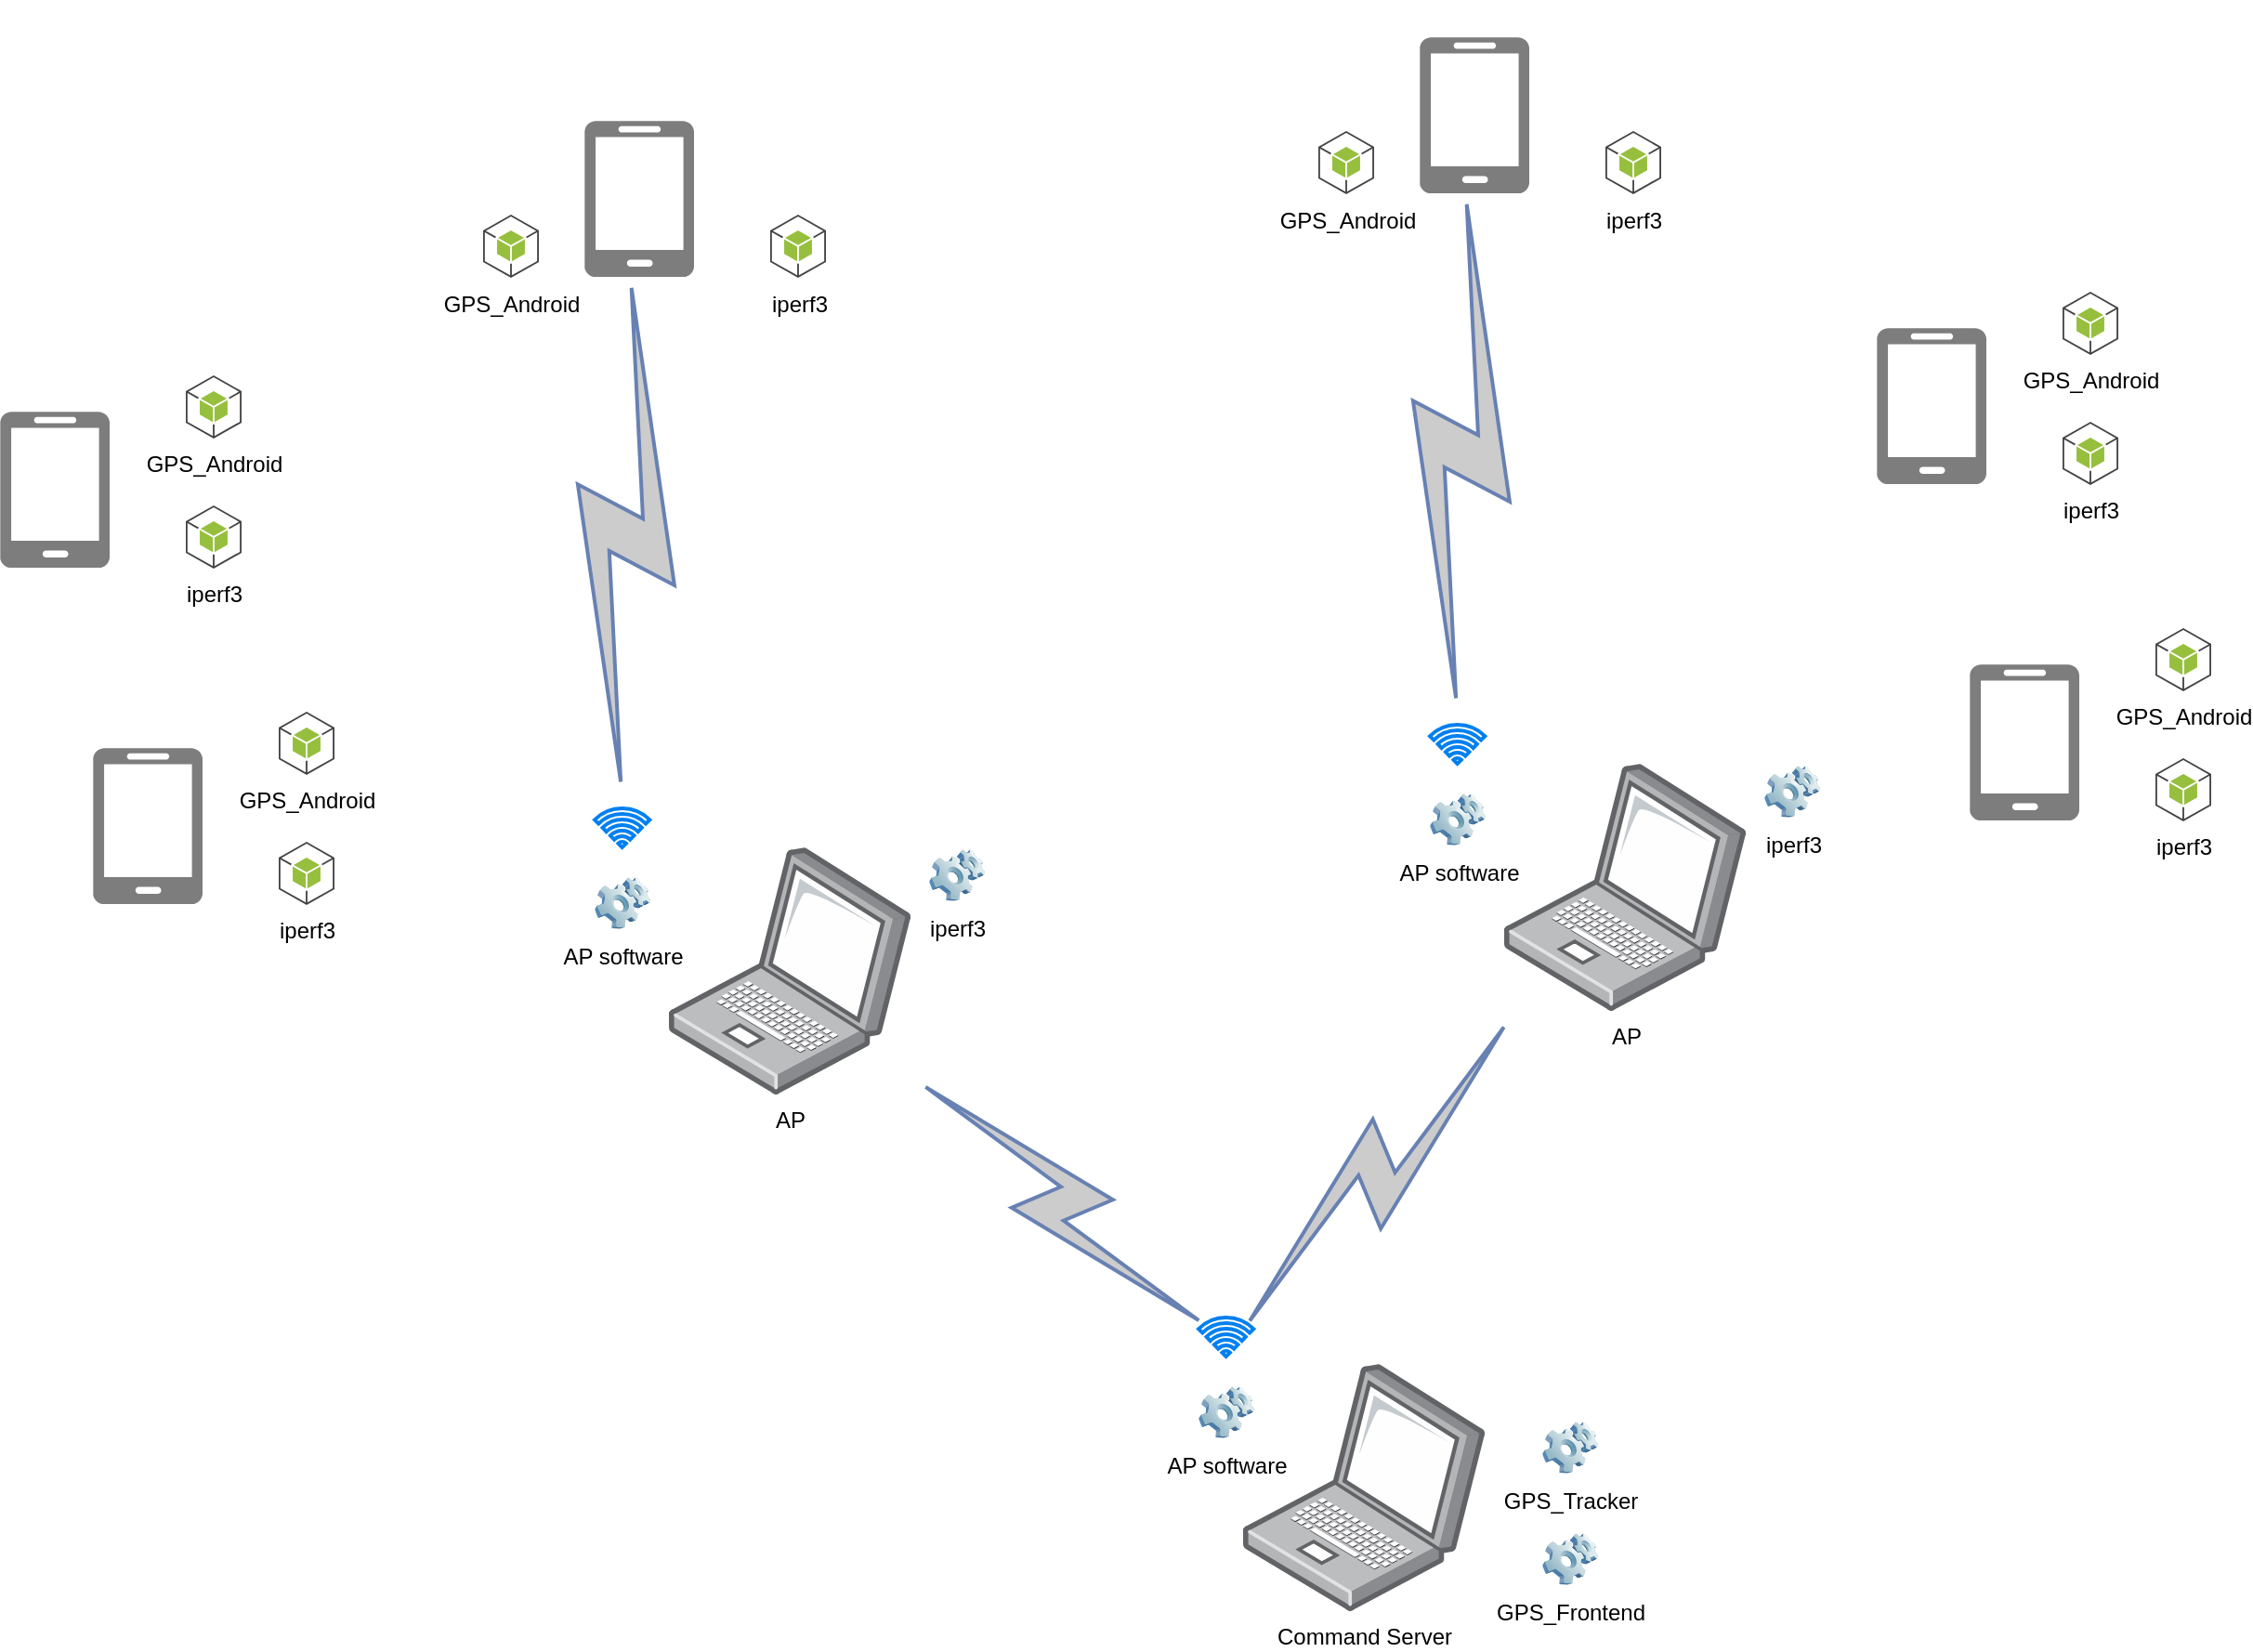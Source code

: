 <mxfile version="10.8.0" type="device"><diagram id="Wl8nFoThJdMbwfxhbQqo" name="Free-structure_scheme"><mxGraphModel dx="1924" dy="1900" grid="1" gridSize="10" guides="1" tooltips="1" connect="1" arrows="1" fold="1" page="1" pageScale="1" pageWidth="850" pageHeight="1100" math="0" shadow="0"><root><mxCell id="vCgY-nmD21zOp3p0I_to-0"/><mxCell id="vCgY-nmD21zOp3p0I_to-1" parent="vCgY-nmD21zOp3p0I_to-0"/><mxCell id="vCgY-nmD21zOp3p0I_to-6" value="Command Server" style="points=[];aspect=fixed;html=1;align=center;shadow=0;dashed=0;image;image=img/lib/allied_telesis/computer_and_terminals/Laptop.svg;" parent="vCgY-nmD21zOp3p0I_to-1" vertex="1"><mxGeometry x="424" y="570" width="130" height="133" as="geometry"/></mxCell><mxCell id="vCgY-nmD21zOp3p0I_to-10" value="GPS_Tracker" style="image;html=1;labelBackgroundColor=#ffffff;image=img/lib/clip_art/computers/Software_128x128.png" parent="vCgY-nmD21zOp3p0I_to-1" vertex="1"><mxGeometry x="585" y="600" width="30" height="30" as="geometry"/></mxCell><mxCell id="vCgY-nmD21zOp3p0I_to-11" value="GPS_Frontend" style="image;html=1;labelBackgroundColor=#ffffff;image=img/lib/clip_art/computers/Software_128x128.png" parent="vCgY-nmD21zOp3p0I_to-1" vertex="1"><mxGeometry x="585" y="660" width="30" height="30" as="geometry"/></mxCell><mxCell id="vCgY-nmD21zOp3p0I_to-16" value="" style="html=1;outlineConnect=0;fillColor=#CCCCCC;strokeColor=#6881B3;gradientColor=none;gradientDirection=north;strokeWidth=2;shape=mxgraph.networks.comm_link_edge;html=1;entryX=0.435;entryY=0.895;entryDx=0;entryDy=0;entryPerimeter=0;exitX=0.463;exitY=0.023;exitDx=0;exitDy=0;exitPerimeter=0;" parent="vCgY-nmD21zOp3p0I_to-1" source="vCgY-nmD21zOp3p0I_to-3" target="vCgY-nmD21zOp3p0I_to-13" edge="1"><mxGeometry width="100" height="100" relative="1" as="geometry"><mxPoint x="75" y="252" as="sourcePoint"/><mxPoint x="175" y="152" as="targetPoint"/><Array as="points"><mxPoint x="35" y="152"/><mxPoint x="75" y="122"/></Array></mxGeometry></mxCell><mxCell id="vCgY-nmD21zOp3p0I_to-17" value="" style="group" parent="vCgY-nmD21zOp3p0I_to-1" vertex="1" connectable="0"><mxGeometry x="69.5" y="-118.5" width="130" height="104" as="geometry"/></mxCell><mxCell id="vCgY-nmD21zOp3p0I_to-15" value="" style="group" parent="vCgY-nmD21zOp3p0I_to-17" vertex="1" connectable="0"><mxGeometry width="130" height="104" as="geometry"/></mxCell><mxCell id="vCgY-nmD21zOp3p0I_to-13" value="" style="pointerEvents=1;shadow=0;dashed=0;html=1;strokeColor=none;labelPosition=center;verticalLabelPosition=bottom;verticalAlign=top;align=center;shape=mxgraph.azure.mobile;fillColor=#7D7D7D;" parent="vCgY-nmD21zOp3p0I_to-15" vertex="1"><mxGeometry y="19.5" width="59" height="84" as="geometry"/></mxCell><mxCell id="vCgY-nmD21zOp3p0I_to-14" value="iperf3" style="outlineConnect=0;dashed=0;verticalLabelPosition=bottom;verticalAlign=top;align=center;html=1;shape=mxgraph.aws3.android;fillColor=#96BF3D;gradientColor=none;" parent="vCgY-nmD21zOp3p0I_to-15" vertex="1"><mxGeometry x="100" y="70" width="30" height="34" as="geometry"/></mxCell><mxCell id="vCgY-nmD21zOp3p0I_to-18" value="" style="group" parent="vCgY-nmD21zOp3p0I_to-1" vertex="1" connectable="0"><mxGeometry x="-245" y="38" width="130" height="104" as="geometry"/></mxCell><mxCell id="vCgY-nmD21zOp3p0I_to-19" value="" style="group" parent="vCgY-nmD21zOp3p0I_to-18" vertex="1" connectable="0"><mxGeometry width="130" height="104" as="geometry"/></mxCell><mxCell id="vCgY-nmD21zOp3p0I_to-20" value="GPS_Android" style="outlineConnect=0;dashed=0;verticalLabelPosition=bottom;verticalAlign=top;align=center;html=1;shape=mxgraph.aws3.android;fillColor=#96BF3D;gradientColor=none;" parent="vCgY-nmD21zOp3p0I_to-19" vertex="1"><mxGeometry x="100" width="30" height="34" as="geometry"/></mxCell><mxCell id="vCgY-nmD21zOp3p0I_to-21" value="" style="pointerEvents=1;shadow=0;dashed=0;html=1;strokeColor=none;labelPosition=center;verticalLabelPosition=bottom;verticalAlign=top;align=center;shape=mxgraph.azure.mobile;fillColor=#7D7D7D;" parent="vCgY-nmD21zOp3p0I_to-19" vertex="1"><mxGeometry y="19.5" width="59" height="84" as="geometry"/></mxCell><mxCell id="vCgY-nmD21zOp3p0I_to-22" value="iperf3" style="outlineConnect=0;dashed=0;verticalLabelPosition=bottom;verticalAlign=top;align=center;html=1;shape=mxgraph.aws3.android;fillColor=#96BF3D;gradientColor=none;" parent="vCgY-nmD21zOp3p0I_to-19" vertex="1"><mxGeometry x="100" y="70" width="30" height="34" as="geometry"/></mxCell><mxCell id="vCgY-nmD21zOp3p0I_to-23" value="" style="group" parent="vCgY-nmD21zOp3p0I_to-1" vertex="1" connectable="0"><mxGeometry x="-195" y="219" width="130" height="104" as="geometry"/></mxCell><mxCell id="vCgY-nmD21zOp3p0I_to-24" value="" style="group" parent="vCgY-nmD21zOp3p0I_to-23" vertex="1" connectable="0"><mxGeometry width="130" height="104" as="geometry"/></mxCell><mxCell id="vCgY-nmD21zOp3p0I_to-25" value="GPS_Android" style="outlineConnect=0;dashed=0;verticalLabelPosition=bottom;verticalAlign=top;align=center;html=1;shape=mxgraph.aws3.android;fillColor=#96BF3D;gradientColor=none;" parent="vCgY-nmD21zOp3p0I_to-24" vertex="1"><mxGeometry x="100" width="30" height="34" as="geometry"/></mxCell><mxCell id="vCgY-nmD21zOp3p0I_to-26" value="" style="pointerEvents=1;shadow=0;dashed=0;html=1;strokeColor=none;labelPosition=center;verticalLabelPosition=bottom;verticalAlign=top;align=center;shape=mxgraph.azure.mobile;fillColor=#7D7D7D;" parent="vCgY-nmD21zOp3p0I_to-24" vertex="1"><mxGeometry y="19.5" width="59" height="84" as="geometry"/></mxCell><mxCell id="vCgY-nmD21zOp3p0I_to-27" value="iperf3" style="outlineConnect=0;dashed=0;verticalLabelPosition=bottom;verticalAlign=top;align=center;html=1;shape=mxgraph.aws3.android;fillColor=#96BF3D;gradientColor=none;" parent="vCgY-nmD21zOp3p0I_to-24" vertex="1"><mxGeometry x="100" y="70" width="30" height="34" as="geometry"/></mxCell><mxCell id="vCgY-nmD21zOp3p0I_to-28" value="" style="group" parent="vCgY-nmD21zOp3p0I_to-1" vertex="1" connectable="0"><mxGeometry x="75" y="271" width="210" height="154" as="geometry"/></mxCell><mxCell id="vCgY-nmD21zOp3p0I_to-3" value="" style="html=1;verticalLabelPosition=bottom;align=center;labelBackgroundColor=#ffffff;verticalAlign=top;strokeWidth=2;strokeColor=#0080F0;fillColor=#ffffff;shadow=0;dashed=0;shape=mxgraph.ios7.icons.wifi;pointerEvents=1" parent="vCgY-nmD21zOp3p0I_to-28" vertex="1"><mxGeometry width="29.7" height="21" as="geometry"/></mxCell><mxCell id="vCgY-nmD21zOp3p0I_to-4" value="AP" style="points=[];aspect=fixed;html=1;align=center;shadow=0;dashed=0;image;image=img/lib/allied_telesis/computer_and_terminals/Laptop.svg;" parent="vCgY-nmD21zOp3p0I_to-28" vertex="1"><mxGeometry x="40" y="21" width="130" height="133" as="geometry"/></mxCell><mxCell id="vCgY-nmD21zOp3p0I_to-8" value="iperf3" style="image;html=1;labelBackgroundColor=#ffffff;image=img/lib/clip_art/computers/Software_128x128.png" parent="vCgY-nmD21zOp3p0I_to-28" vertex="1"><mxGeometry x="180" y="21" width="30" height="30" as="geometry"/></mxCell><mxCell id="vCgY-nmD21zOp3p0I_to-9" value="AP software" style="image;html=1;labelBackgroundColor=#ffffff;image=img/lib/clip_art/computers/Software_128x128.png" parent="vCgY-nmD21zOp3p0I_to-28" vertex="1"><mxGeometry y="36" width="30" height="30" as="geometry"/></mxCell><mxCell id="vCgY-nmD21zOp3p0I_to-29" value="" style="html=1;outlineConnect=0;fillColor=#CCCCCC;strokeColor=#6881B3;gradientColor=none;gradientDirection=north;strokeWidth=2;shape=mxgraph.networks.comm_link_edge;html=1;exitX=0.28;exitY=0.406;exitDx=0;exitDy=0;exitPerimeter=0;" parent="vCgY-nmD21zOp3p0I_to-1" source="vCgY-nmD21zOp3p0I_to-30" target="vCgY-nmD21zOp3p0I_to-4" edge="1"><mxGeometry width="100" height="100" relative="1" as="geometry"><mxPoint x="560" y="470" as="sourcePoint"/><mxPoint x="660" y="370" as="targetPoint"/></mxGeometry></mxCell><mxCell id="vCgY-nmD21zOp3p0I_to-30" value="" style="html=1;verticalLabelPosition=bottom;align=center;labelBackgroundColor=#ffffff;verticalAlign=top;strokeWidth=2;strokeColor=#0080F0;fillColor=#ffffff;shadow=0;dashed=0;shape=mxgraph.ios7.icons.wifi;pointerEvents=1" parent="vCgY-nmD21zOp3p0I_to-1" vertex="1"><mxGeometry x="400" y="545" width="29.7" height="21" as="geometry"/></mxCell><mxCell id="vCgY-nmD21zOp3p0I_to-31" value="AP software" style="image;html=1;labelBackgroundColor=#ffffff;image=img/lib/clip_art/computers/Software_128x128.png" parent="vCgY-nmD21zOp3p0I_to-1" vertex="1"><mxGeometry x="400" y="581" width="30" height="30" as="geometry"/></mxCell><mxCell id="vCgY-nmD21zOp3p0I_to-12" value="GPS_Android" style="outlineConnect=0;dashed=0;verticalLabelPosition=bottom;verticalAlign=top;align=center;html=1;shape=mxgraph.aws3.android;fillColor=#96BF3D;gradientColor=none;" parent="vCgY-nmD21zOp3p0I_to-1" vertex="1"><mxGeometry x="15" y="-48.5" width="30" height="34" as="geometry"/></mxCell><mxCell id="vCgY-nmD21zOp3p0I_to-36" value="" style="html=1;outlineConnect=0;fillColor=#CCCCCC;strokeColor=#6881B3;gradientColor=none;gradientDirection=north;strokeWidth=2;shape=mxgraph.networks.comm_link_edge;html=1;entryX=0.435;entryY=0.895;entryDx=0;entryDy=0;entryPerimeter=0;exitX=0.463;exitY=0.023;exitDx=0;exitDy=0;exitPerimeter=0;" parent="vCgY-nmD21zOp3p0I_to-1" source="vCgY-nmD21zOp3p0I_to-52" target="vCgY-nmD21zOp3p0I_to-39" edge="1"><mxGeometry width="100" height="100" relative="1" as="geometry"><mxPoint x="524.5" y="207" as="sourcePoint"/><mxPoint x="624.5" y="107" as="targetPoint"/><Array as="points"><mxPoint x="484.5" y="107"/><mxPoint x="524.5" y="77"/></Array></mxGeometry></mxCell><mxCell id="vCgY-nmD21zOp3p0I_to-37" value="" style="group" parent="vCgY-nmD21zOp3p0I_to-1" vertex="1" connectable="0"><mxGeometry x="519" y="-163.5" width="130" height="104" as="geometry"/></mxCell><mxCell id="vCgY-nmD21zOp3p0I_to-38" value="" style="group" parent="vCgY-nmD21zOp3p0I_to-37" vertex="1" connectable="0"><mxGeometry width="130" height="104" as="geometry"/></mxCell><mxCell id="vCgY-nmD21zOp3p0I_to-39" value="" style="pointerEvents=1;shadow=0;dashed=0;html=1;strokeColor=none;labelPosition=center;verticalLabelPosition=bottom;verticalAlign=top;align=center;shape=mxgraph.azure.mobile;fillColor=#7D7D7D;" parent="vCgY-nmD21zOp3p0I_to-38" vertex="1"><mxGeometry y="19.5" width="59" height="84" as="geometry"/></mxCell><mxCell id="vCgY-nmD21zOp3p0I_to-40" value="iperf3" style="outlineConnect=0;dashed=0;verticalLabelPosition=bottom;verticalAlign=top;align=center;html=1;shape=mxgraph.aws3.android;fillColor=#96BF3D;gradientColor=none;" parent="vCgY-nmD21zOp3p0I_to-38" vertex="1"><mxGeometry x="100" y="70" width="30" height="34" as="geometry"/></mxCell><mxCell id="vCgY-nmD21zOp3p0I_to-41" value="" style="group" parent="vCgY-nmD21zOp3p0I_to-1" vertex="1" connectable="0"><mxGeometry x="765" y="-7" width="130" height="104" as="geometry"/></mxCell><mxCell id="vCgY-nmD21zOp3p0I_to-42" value="" style="group" parent="vCgY-nmD21zOp3p0I_to-41" vertex="1" connectable="0"><mxGeometry width="130" height="104" as="geometry"/></mxCell><mxCell id="vCgY-nmD21zOp3p0I_to-43" value="GPS_Android" style="outlineConnect=0;dashed=0;verticalLabelPosition=bottom;verticalAlign=top;align=center;html=1;shape=mxgraph.aws3.android;fillColor=#96BF3D;gradientColor=none;" parent="vCgY-nmD21zOp3p0I_to-42" vertex="1"><mxGeometry x="100" width="30" height="34" as="geometry"/></mxCell><mxCell id="vCgY-nmD21zOp3p0I_to-44" value="" style="pointerEvents=1;shadow=0;dashed=0;html=1;strokeColor=none;labelPosition=center;verticalLabelPosition=bottom;verticalAlign=top;align=center;shape=mxgraph.azure.mobile;fillColor=#7D7D7D;" parent="vCgY-nmD21zOp3p0I_to-42" vertex="1"><mxGeometry y="19.5" width="59" height="84" as="geometry"/></mxCell><mxCell id="vCgY-nmD21zOp3p0I_to-45" value="iperf3" style="outlineConnect=0;dashed=0;verticalLabelPosition=bottom;verticalAlign=top;align=center;html=1;shape=mxgraph.aws3.android;fillColor=#96BF3D;gradientColor=none;" parent="vCgY-nmD21zOp3p0I_to-42" vertex="1"><mxGeometry x="100" y="70" width="30" height="34" as="geometry"/></mxCell><mxCell id="vCgY-nmD21zOp3p0I_to-46" value="" style="group" parent="vCgY-nmD21zOp3p0I_to-1" vertex="1" connectable="0"><mxGeometry x="815" y="174" width="130" height="104" as="geometry"/></mxCell><mxCell id="vCgY-nmD21zOp3p0I_to-47" value="" style="group" parent="vCgY-nmD21zOp3p0I_to-46" vertex="1" connectable="0"><mxGeometry width="130" height="104" as="geometry"/></mxCell><mxCell id="vCgY-nmD21zOp3p0I_to-48" value="GPS_Android" style="outlineConnect=0;dashed=0;verticalLabelPosition=bottom;verticalAlign=top;align=center;html=1;shape=mxgraph.aws3.android;fillColor=#96BF3D;gradientColor=none;" parent="vCgY-nmD21zOp3p0I_to-47" vertex="1"><mxGeometry x="100" width="30" height="34" as="geometry"/></mxCell><mxCell id="vCgY-nmD21zOp3p0I_to-49" value="" style="pointerEvents=1;shadow=0;dashed=0;html=1;strokeColor=none;labelPosition=center;verticalLabelPosition=bottom;verticalAlign=top;align=center;shape=mxgraph.azure.mobile;fillColor=#7D7D7D;" parent="vCgY-nmD21zOp3p0I_to-47" vertex="1"><mxGeometry y="19.5" width="59" height="84" as="geometry"/></mxCell><mxCell id="vCgY-nmD21zOp3p0I_to-50" value="iperf3" style="outlineConnect=0;dashed=0;verticalLabelPosition=bottom;verticalAlign=top;align=center;html=1;shape=mxgraph.aws3.android;fillColor=#96BF3D;gradientColor=none;" parent="vCgY-nmD21zOp3p0I_to-47" vertex="1"><mxGeometry x="100" y="70" width="30" height="34" as="geometry"/></mxCell><mxCell id="vCgY-nmD21zOp3p0I_to-51" value="" style="group" parent="vCgY-nmD21zOp3p0I_to-1" vertex="1" connectable="0"><mxGeometry x="524.5" y="226" width="210" height="154" as="geometry"/></mxCell><mxCell id="vCgY-nmD21zOp3p0I_to-52" value="" style="html=1;verticalLabelPosition=bottom;align=center;labelBackgroundColor=#ffffff;verticalAlign=top;strokeWidth=2;strokeColor=#0080F0;fillColor=#ffffff;shadow=0;dashed=0;shape=mxgraph.ios7.icons.wifi;pointerEvents=1" parent="vCgY-nmD21zOp3p0I_to-51" vertex="1"><mxGeometry width="29.7" height="21" as="geometry"/></mxCell><mxCell id="vCgY-nmD21zOp3p0I_to-53" value="AP" style="points=[];aspect=fixed;html=1;align=center;shadow=0;dashed=0;image;image=img/lib/allied_telesis/computer_and_terminals/Laptop.svg;" parent="vCgY-nmD21zOp3p0I_to-51" vertex="1"><mxGeometry x="40" y="21" width="130" height="133" as="geometry"/></mxCell><mxCell id="vCgY-nmD21zOp3p0I_to-54" value="iperf3" style="image;html=1;labelBackgroundColor=#ffffff;image=img/lib/clip_art/computers/Software_128x128.png" parent="vCgY-nmD21zOp3p0I_to-51" vertex="1"><mxGeometry x="180" y="21" width="30" height="30" as="geometry"/></mxCell><mxCell id="vCgY-nmD21zOp3p0I_to-55" value="AP software" style="image;html=1;labelBackgroundColor=#ffffff;image=img/lib/clip_art/computers/Software_128x128.png" parent="vCgY-nmD21zOp3p0I_to-51" vertex="1"><mxGeometry y="36" width="30" height="30" as="geometry"/></mxCell><mxCell id="vCgY-nmD21zOp3p0I_to-56" value="GPS_Android" style="outlineConnect=0;dashed=0;verticalLabelPosition=bottom;verticalAlign=top;align=center;html=1;shape=mxgraph.aws3.android;fillColor=#96BF3D;gradientColor=none;" parent="vCgY-nmD21zOp3p0I_to-1" vertex="1"><mxGeometry x="464.5" y="-93.5" width="30" height="34" as="geometry"/></mxCell><mxCell id="vCgY-nmD21zOp3p0I_to-58" value="" style="html=1;outlineConnect=0;fillColor=#CCCCCC;strokeColor=#6881B3;gradientColor=none;gradientDirection=north;strokeWidth=2;shape=mxgraph.networks.comm_link_edge;html=1;exitX=0.673;exitY=0.5;exitDx=0;exitDy=0;exitPerimeter=0;" parent="vCgY-nmD21zOp3p0I_to-1" source="vCgY-nmD21zOp3p0I_to-30" target="vCgY-nmD21zOp3p0I_to-53" edge="1"><mxGeometry width="100" height="100" relative="1" as="geometry"><mxPoint x="418.333" y="563.833" as="sourcePoint"/><mxPoint x="313.538" y="383" as="targetPoint"/></mxGeometry></mxCell></root></mxGraphModel></diagram><diagram name="Deployment_Diagram" id="55a83fd1-7818-8e21-69c5-c3457e3827bb"><mxGraphModel dx="2174" dy="1650" grid="1" gridSize="10" guides="1" tooltips="1" connect="1" arrows="1" fold="1" page="1" pageScale="1" pageWidth="1100" pageHeight="850" background="#ffffff" math="0" shadow="0"><root><mxCell id="0"/><mxCell id="1" parent="0"/><mxCell id="v4LGnZfHOjFgJ5Z0qC91-1" value="&amp;lt;&amp;lt;AP&amp;gt;&amp;gt;&lt;br&gt;WiFi AP Node&lt;br&gt;" style="verticalAlign=top;align=left;spacingTop=8;spacingLeft=2;spacingRight=12;shape=cube;size=10;direction=south;fontStyle=4;html=1;" parent="1" vertex="1"><mxGeometry x="40" y="260" width="570" height="380" as="geometry"/></mxCell><mxCell id="v4LGnZfHOjFgJ5Z0qC91-15" style="edgeStyle=orthogonalEdgeStyle;curved=1;rounded=0;orthogonalLoop=1;jettySize=auto;html=1;exitX=0;exitY=0;exitDx=40;exitDy=105;exitPerimeter=0;startArrow=none;startFill=0;endArrow=none;endFill=0;" parent="1" source="v4LGnZfHOjFgJ5Z0qC91-4" target="v4LGnZfHOjFgJ5Z0qC91-10" edge="1"><mxGeometry relative="1" as="geometry"/></mxCell><mxCell id="v4LGnZfHOjFgJ5Z0qC91-4" value="&amp;lt;&amp;lt;Wifi&amp;gt;&amp;gt;&lt;br&gt;WiFi Adapter&lt;br&gt;" style="verticalAlign=top;align=left;spacingTop=8;spacingLeft=2;spacingRight=12;shape=cube;size=10;direction=south;fontStyle=4;html=1;" parent="1" vertex="1"><mxGeometry x="70" y="360" width="105" height="70" as="geometry"/></mxCell><mxCell id="v4LGnZfHOjFgJ5Z0qC91-31" style="edgeStyle=orthogonalEdgeStyle;curved=1;rounded=0;orthogonalLoop=1;jettySize=auto;html=1;startArrow=none;startFill=0;endArrow=none;endFill=0;" parent="1" source="v4LGnZfHOjFgJ5Z0qC91-5" target="v4LGnZfHOjFgJ5Z0qC91-11" edge="1"><mxGeometry relative="1" as="geometry"/></mxCell><mxCell id="v4LGnZfHOjFgJ5Z0qC91-5" value="&amp;lt;&amp;lt;Wifi&amp;gt;&amp;gt;&lt;br&gt;WiFi Adapter&lt;br&gt;" style="verticalAlign=top;align=left;spacingTop=8;spacingLeft=2;spacingRight=12;shape=cube;size=10;direction=south;fontStyle=4;html=1;" parent="1" vertex="1"><mxGeometry x="70" y="480" width="105" height="70" as="geometry"/></mxCell><mxCell id="v4LGnZfHOjFgJ5Z0qC91-8" value="" style="group" parent="1" vertex="1" connectable="0"><mxGeometry x="250" y="350" width="320" height="200" as="geometry"/></mxCell><mxCell id="v4LGnZfHOjFgJ5Z0qC91-6" value="OS" style="verticalAlign=top;align=left;spacingTop=8;spacingLeft=2;spacingRight=12;shape=cube;size=10;direction=south;fontStyle=4;html=1;" parent="v4LGnZfHOjFgJ5Z0qC91-8" vertex="1"><mxGeometry width="320" height="200" as="geometry"/></mxCell><mxCell id="v4LGnZfHOjFgJ5Z0qC91-3" value="AP software" style="html=1;" parent="v4LGnZfHOjFgJ5Z0qC91-8" vertex="1"><mxGeometry x="20" y="45" width="110" height="50" as="geometry"/></mxCell><mxCell id="v4LGnZfHOjFgJ5Z0qC91-2" value="iperf3 server" style="html=1;" parent="v4LGnZfHOjFgJ5Z0qC91-8" vertex="1"><mxGeometry x="160" y="45" width="110" height="50" as="geometry"/></mxCell><mxCell id="v4LGnZfHOjFgJ5Z0qC91-13" style="edgeStyle=orthogonalEdgeStyle;curved=1;rounded=0;orthogonalLoop=1;jettySize=auto;html=1;entryX=1;entryY=0.5;entryDx=0;entryDy=0;entryPerimeter=0;startArrow=none;startFill=0;endArrow=none;endFill=0;" parent="1" source="v4LGnZfHOjFgJ5Z0qC91-10" target="v4LGnZfHOjFgJ5Z0qC91-12" edge="1"><mxGeometry relative="1" as="geometry"/></mxCell><mxCell id="v4LGnZfHOjFgJ5Z0qC91-10" value="" style="whiteSpace=wrap;html=1;aspect=fixed;" parent="1" vertex="1"><mxGeometry x="30" y="390" width="20" height="20" as="geometry"/></mxCell><mxCell id="v4LGnZfHOjFgJ5Z0qC91-52" value="WiFi Radio&amp;nbsp;" style="edgeStyle=orthogonalEdgeStyle;rounded=0;orthogonalLoop=1;jettySize=auto;html=1;entryX=0;entryY=0.5;entryDx=0;entryDy=0;entryPerimeter=0;startArrow=none;startFill=0;endArrow=open;endFill=0;dashed=1;" parent="1" source="v4LGnZfHOjFgJ5Z0qC91-11" target="v4LGnZfHOjFgJ5Z0qC91-24" edge="1"><mxGeometry relative="1" as="geometry"><Array as="points"><mxPoint x="-60" y="515"/><mxPoint x="-60" y="835"/></Array></mxGeometry></mxCell><mxCell id="v4LGnZfHOjFgJ5Z0qC91-11" value="" style="whiteSpace=wrap;html=1;aspect=fixed;" parent="1" vertex="1"><mxGeometry x="30" y="505" width="20" height="20" as="geometry"/></mxCell><mxCell id="v4LGnZfHOjFgJ5Z0qC91-12" value="WiFi HotSpot" style="shape=providedRequiredInterface;html=1;verticalLabelPosition=bottom;" parent="1" vertex="1"><mxGeometry x="-10" y="390" width="20" height="20" as="geometry"/></mxCell><mxCell id="v4LGnZfHOjFgJ5Z0qC91-14" style="edgeStyle=orthogonalEdgeStyle;curved=1;rounded=0;orthogonalLoop=1;jettySize=auto;html=1;startArrow=none;startFill=0;endArrow=none;endFill=0;" parent="1" source="v4LGnZfHOjFgJ5Z0qC91-3" target="v4LGnZfHOjFgJ5Z0qC91-4" edge="1"><mxGeometry relative="1" as="geometry"/></mxCell><mxCell id="v4LGnZfHOjFgJ5Z0qC91-30" value="" style="group" parent="1" vertex="1" connectable="0"><mxGeometry y="848.5" width="620" height="320" as="geometry"/></mxCell><mxCell id="v4LGnZfHOjFgJ5Z0qC91-16" value="" style="text;strokeColor=none;fillColor=none;align=left;verticalAlign=middle;spacingTop=-1;spacingLeft=4;spacingRight=4;rotatable=0;labelPosition=right;points=[];portConstraint=eastwest;" parent="v4LGnZfHOjFgJ5Z0qC91-30" vertex="1"><mxGeometry x="600" y="120" width="20" height="14" as="geometry"/></mxCell><mxCell id="v4LGnZfHOjFgJ5Z0qC91-17" value="&amp;lt;&amp;lt;CnC&amp;gt;&amp;gt;&lt;br&gt;Host Node&lt;br&gt;" style="verticalAlign=top;align=left;spacingTop=8;spacingLeft=2;spacingRight=12;shape=cube;size=10;direction=south;fontStyle=4;html=1;" parent="v4LGnZfHOjFgJ5Z0qC91-30" vertex="1"><mxGeometry x="70" y="-98.5" width="490" height="320" as="geometry"/></mxCell><mxCell id="v4LGnZfHOjFgJ5Z0qC91-18" value="&amp;lt;&amp;lt;Wifi&amp;gt;&amp;gt;&lt;br&gt;WiFi Adapter&lt;br&gt;" style="verticalAlign=top;align=left;spacingTop=8;spacingLeft=2;spacingRight=12;shape=cube;size=10;direction=south;fontStyle=4;html=1;" parent="v4LGnZfHOjFgJ5Z0qC91-30" vertex="1"><mxGeometry x="90" y="-48.5" width="105" height="70" as="geometry"/></mxCell><mxCell id="v4LGnZfHOjFgJ5Z0qC91-19" value="&amp;lt;&amp;lt;Debian 10&amp;gt;&amp;gt;&lt;br&gt;Virtual Box VM&lt;br&gt;" style="verticalAlign=top;align=left;spacingTop=8;spacingLeft=2;spacingRight=12;shape=cube;size=10;direction=south;fontStyle=4;html=1;" parent="v4LGnZfHOjFgJ5Z0qC91-30" vertex="1"><mxGeometry x="240" y="-48.5" width="300" height="230" as="geometry"/></mxCell><mxCell id="v4LGnZfHOjFgJ5Z0qC91-20" value="Docker" style="verticalAlign=top;align=left;spacingTop=8;spacingLeft=2;spacingRight=12;shape=cube;size=10;direction=south;fontStyle=4;html=1;" parent="v4LGnZfHOjFgJ5Z0qC91-30" vertex="1"><mxGeometry x="270" y="11.5" width="250" height="80" as="geometry"/></mxCell><mxCell id="v4LGnZfHOjFgJ5Z0qC91-21" value="GPS_Tracker" style="html=1;" parent="v4LGnZfHOjFgJ5Z0qC91-30" vertex="1"><mxGeometry x="340" y="30.5" width="160" height="21" as="geometry"/></mxCell><mxCell id="v4LGnZfHOjFgJ5Z0qC91-22" value="GPS_Frontend" style="html=1;" parent="v4LGnZfHOjFgJ5Z0qC91-30" vertex="1"><mxGeometry x="340" y="61.5" width="160" height="20" as="geometry"/></mxCell><mxCell id="v4LGnZfHOjFgJ5Z0qC91-23" value="" style="whiteSpace=wrap;html=1;aspect=fixed;" parent="v4LGnZfHOjFgJ5Z0qC91-30" vertex="1"><mxGeometry x="60" y="-23.5" width="20" height="20" as="geometry"/></mxCell><mxCell id="v4LGnZfHOjFgJ5Z0qC91-26" style="edgeStyle=orthogonalEdgeStyle;curved=1;rounded=0;orthogonalLoop=1;jettySize=auto;html=1;startArrow=none;startFill=0;endArrow=none;endFill=0;" parent="v4LGnZfHOjFgJ5Z0qC91-30" source="v4LGnZfHOjFgJ5Z0qC91-18" target="v4LGnZfHOjFgJ5Z0qC91-23" edge="1"><mxGeometry relative="1" as="geometry"/></mxCell><mxCell id="v4LGnZfHOjFgJ5Z0qC91-24" value="WiFi HotSpot" style="shape=providedRequiredInterface;html=1;verticalLabelPosition=bottom;" parent="v4LGnZfHOjFgJ5Z0qC91-30" vertex="1"><mxGeometry y="-23.5" width="20" height="20" as="geometry"/></mxCell><mxCell id="v4LGnZfHOjFgJ5Z0qC91-27" style="edgeStyle=orthogonalEdgeStyle;curved=1;rounded=0;orthogonalLoop=1;jettySize=auto;html=1;entryX=1;entryY=0.5;entryDx=0;entryDy=0;entryPerimeter=0;startArrow=none;startFill=0;endArrow=none;endFill=0;" parent="v4LGnZfHOjFgJ5Z0qC91-30" source="v4LGnZfHOjFgJ5Z0qC91-23" target="v4LGnZfHOjFgJ5Z0qC91-24" edge="1"><mxGeometry relative="1" as="geometry"/></mxCell><mxCell id="v4LGnZfHOjFgJ5Z0qC91-29" style="edgeStyle=orthogonalEdgeStyle;curved=1;rounded=0;orthogonalLoop=1;jettySize=auto;html=1;startArrow=none;startFill=0;endArrow=none;endFill=0;" parent="v4LGnZfHOjFgJ5Z0qC91-30" source="v4LGnZfHOjFgJ5Z0qC91-28" target="v4LGnZfHOjFgJ5Z0qC91-18" edge="1"><mxGeometry relative="1" as="geometry"/></mxCell><mxCell id="v4LGnZfHOjFgJ5Z0qC91-28" value="AP software" style="html=1;" parent="v4LGnZfHOjFgJ5Z0qC91-30" vertex="1"><mxGeometry x="270" y="111.5" width="110" height="50" as="geometry"/></mxCell><mxCell id="v4LGnZfHOjFgJ5Z0qC91-34" value="&amp;lt;&amp;lt;Android&amp;gt;&amp;gt;&lt;br&gt;UE&lt;br&gt;" style="verticalAlign=top;align=left;spacingTop=8;spacingLeft=2;spacingRight=12;shape=cube;size=10;direction=south;fontStyle=4;html=1;" parent="1" vertex="1"><mxGeometry x="-0.5" y="-110" width="374" height="249" as="geometry"/></mxCell><mxCell id="v4LGnZfHOjFgJ5Z0qC91-38" style="edgeStyle=orthogonalEdgeStyle;curved=1;rounded=0;orthogonalLoop=1;jettySize=auto;html=1;startArrow=none;startFill=0;endArrow=none;endFill=0;" parent="1" source="v4LGnZfHOjFgJ5Z0qC91-35" target="v4LGnZfHOjFgJ5Z0qC91-37" edge="1"><mxGeometry relative="1" as="geometry"/></mxCell><mxCell id="v4LGnZfHOjFgJ5Z0qC91-47" style="edgeStyle=orthogonalEdgeStyle;rounded=0;orthogonalLoop=1;jettySize=auto;html=1;startArrow=none;startFill=0;endArrow=none;endFill=0;" parent="1" source="v4LGnZfHOjFgJ5Z0qC91-35" target="v4LGnZfHOjFgJ5Z0qC91-45" edge="1"><mxGeometry relative="1" as="geometry"><Array as="points"><mxPoint x="340" y="-15"/></Array></mxGeometry></mxCell><mxCell id="v4LGnZfHOjFgJ5Z0qC91-35" value="GPS_Android" style="html=1;" parent="1" vertex="1"><mxGeometry x="205" y="-40" width="110" height="50" as="geometry"/></mxCell><mxCell id="v4LGnZfHOjFgJ5Z0qC91-46" style="edgeStyle=orthogonalEdgeStyle;curved=1;rounded=0;orthogonalLoop=1;jettySize=auto;html=1;startArrow=none;startFill=0;endArrow=none;endFill=0;" parent="1" source="v4LGnZfHOjFgJ5Z0qC91-36" target="v4LGnZfHOjFgJ5Z0qC91-39" edge="1"><mxGeometry relative="1" as="geometry"/></mxCell><mxCell id="v4LGnZfHOjFgJ5Z0qC91-36" value="iperf3 client" style="html=1;" parent="1" vertex="1"><mxGeometry x="35" y="60" width="110" height="50" as="geometry"/></mxCell><mxCell id="v4LGnZfHOjFgJ5Z0qC91-48" style="edgeStyle=orthogonalEdgeStyle;rounded=0;orthogonalLoop=1;jettySize=auto;html=1;startArrow=none;startFill=0;endArrow=none;endFill=0;" parent="1" source="v4LGnZfHOjFgJ5Z0qC91-37" target="v4LGnZfHOjFgJ5Z0qC91-36" edge="1"><mxGeometry relative="1" as="geometry"/></mxCell><mxCell id="v4LGnZfHOjFgJ5Z0qC91-37" value="Local Storage" style="html=1;" parent="1" vertex="1"><mxGeometry x="205" y="60" width="110" height="50" as="geometry"/></mxCell><mxCell id="v4LGnZfHOjFgJ5Z0qC91-50" style="edgeStyle=orthogonalEdgeStyle;rounded=0;orthogonalLoop=1;jettySize=auto;html=1;startArrow=none;startFill=0;endArrow=none;endFill=0;" parent="1" source="v4LGnZfHOjFgJ5Z0qC91-39" target="v4LGnZfHOjFgJ5Z0qC91-2" edge="1"><mxGeometry relative="1" as="geometry"><Array as="points"><mxPoint x="90" y="220"/><mxPoint x="465" y="220"/></Array></mxGeometry></mxCell><mxCell id="v4LGnZfHOjFgJ5Z0qC91-39" value="" style="whiteSpace=wrap;html=1;aspect=fixed;" parent="1" vertex="1"><mxGeometry x="80" y="125" width="20" height="20" as="geometry"/></mxCell><mxCell id="v4LGnZfHOjFgJ5Z0qC91-44" style="edgeStyle=orthogonalEdgeStyle;curved=1;rounded=0;orthogonalLoop=1;jettySize=auto;html=1;entryX=1;entryY=0.5;entryDx=0;entryDy=0;startArrow=none;startFill=0;endArrow=none;endFill=0;" parent="1" source="v4LGnZfHOjFgJ5Z0qC91-41" target="v4LGnZfHOjFgJ5Z0qC91-43" edge="1"><mxGeometry relative="1" as="geometry"/></mxCell><mxCell id="v4LGnZfHOjFgJ5Z0qC91-41" value="&amp;lt;&amp;lt;Wifi&amp;gt;&amp;gt;&lt;br&gt;WiFi Adapter&lt;br&gt;" style="verticalAlign=top;align=left;spacingTop=8;spacingLeft=2;spacingRight=12;shape=cube;size=10;direction=south;fontStyle=4;html=1;" parent="1" vertex="1"><mxGeometry x="40" y="-50" width="105" height="70" as="geometry"/></mxCell><mxCell id="v4LGnZfHOjFgJ5Z0qC91-53" style="edgeStyle=orthogonalEdgeStyle;rounded=0;orthogonalLoop=1;jettySize=auto;html=1;entryX=0;entryY=0.5;entryDx=0;entryDy=0;entryPerimeter=0;dashed=1;startArrow=none;startFill=0;endArrow=open;endFill=0;" parent="1" source="v4LGnZfHOjFgJ5Z0qC91-43" target="v4LGnZfHOjFgJ5Z0qC91-12" edge="1"><mxGeometry relative="1" as="geometry"><Array as="points"><mxPoint x="-90" y="-15"/><mxPoint x="-90" y="400"/></Array></mxGeometry></mxCell><mxCell id="v4LGnZfHOjFgJ5Z0qC91-54" value="WiFi Radio" style="text;html=1;resizable=0;points=[];align=center;verticalAlign=middle;labelBackgroundColor=#ffffff;" parent="v4LGnZfHOjFgJ5Z0qC91-53" vertex="1" connectable="0"><mxGeometry x="-0.171" y="4" relative="1" as="geometry"><mxPoint as="offset"/></mxGeometry></mxCell><mxCell id="v4LGnZfHOjFgJ5Z0qC91-43" value="" style="whiteSpace=wrap;html=1;aspect=fixed;" parent="1" vertex="1"><mxGeometry x="-10" y="-25" width="20" height="20" as="geometry"/></mxCell><mxCell id="v4LGnZfHOjFgJ5Z0qC91-49" style="edgeStyle=orthogonalEdgeStyle;rounded=0;orthogonalLoop=1;jettySize=auto;html=1;entryX=1;entryY=0.25;entryDx=0;entryDy=0;startArrow=none;startFill=0;endArrow=none;endFill=0;" parent="1" source="v4LGnZfHOjFgJ5Z0qC91-45" target="v4LGnZfHOjFgJ5Z0qC91-21" edge="1"><mxGeometry relative="1" as="geometry"><Array as="points"><mxPoint x="340" y="180"/><mxPoint x="770" y="180"/><mxPoint x="770" y="890"/><mxPoint x="500" y="890"/></Array></mxGeometry></mxCell><mxCell id="v4LGnZfHOjFgJ5Z0qC91-45" value="" style="whiteSpace=wrap;html=1;aspect=fixed;" parent="1" vertex="1"><mxGeometry x="330" y="125" width="20" height="20" as="geometry"/></mxCell></root></mxGraphModel></diagram><diagram id="voQWjDwc6I4OqIRroOgz" name="Network_Diagram"><mxGraphModel dx="1074" dy="800" grid="1" gridSize="10" guides="1" tooltips="1" connect="1" arrows="1" fold="1" page="1" pageScale="1" pageWidth="850" pageHeight="1100" math="0" shadow="0"><root><mxCell id="CErM7eOsjmNAJDEosGnE-0"/><mxCell id="CErM7eOsjmNAJDEosGnE-1" parent="CErM7eOsjmNAJDEosGnE-0"/><mxCell id="TGdkph7z1R3NMYfltrpT-4" value="" style="group" parent="CErM7eOsjmNAJDEosGnE-1" vertex="1" connectable="0"><mxGeometry x="120" y="130" width="85" height="70" as="geometry"/></mxCell><mxCell id="TGdkph7z1R3NMYfltrpT-0" value="" style="pointerEvents=1;shadow=0;dashed=0;html=1;strokeColor=none;labelPosition=center;verticalLabelPosition=bottom;verticalAlign=top;align=center;shape=mxgraph.azure.mobile;fillColor=#7D7D7D;" parent="TGdkph7z1R3NMYfltrpT-4" vertex="1"><mxGeometry width="45" height="64" as="geometry"/></mxCell><mxCell id="TGdkph7z1R3NMYfltrpT-3" value="" style="html=1;verticalLabelPosition=bottom;align=center;labelBackgroundColor=#ffffff;verticalAlign=top;strokeWidth=2;strokeColor=#0080F0;fillColor=#ffffff;shadow=0;dashed=0;shape=mxgraph.ios7.icons.wifi;pointerEvents=1" parent="TGdkph7z1R3NMYfltrpT-4" vertex="1"><mxGeometry x="50" y="31" width="30" height="21" as="geometry"/></mxCell><mxCell id="TGdkph7z1R3NMYfltrpT-25" value="" style="whiteSpace=wrap;html=1;aspect=fixed;" parent="TGdkph7z1R3NMYfltrpT-4" vertex="1"><mxGeometry x="60" y="60" width="10" height="10" as="geometry"/></mxCell><mxCell id="TGdkph7z1R3NMYfltrpT-12" value="WiFi HotSpot Network,&lt;br&gt;192.168.10.0/24&lt;br&gt;DHCP-enabled&lt;br&gt;NAT-enabled&lt;br&gt;" style="ellipse;shape=cloud;whiteSpace=wrap;html=1;" parent="CErM7eOsjmNAJDEosGnE-1" vertex="1"><mxGeometry x="202.5" y="227" width="200" height="133" as="geometry"/></mxCell><mxCell id="TGdkph7z1R3NMYfltrpT-13" value="" style="shape=link;html=1;dashed=1;startArrow=none;startFill=0;endArrow=open;endFill=0;entryX=0.853;entryY=0.938;entryDx=0;entryDy=0;entryPerimeter=0;" parent="CErM7eOsjmNAJDEosGnE-1" source="TGdkph7z1R3NMYfltrpT-12" target="TGdkph7z1R3NMYfltrpT-25" edge="1"><mxGeometry width="50" height="50" relative="1" as="geometry"><mxPoint x="210" y="280" as="sourcePoint"/><mxPoint x="260" y="230" as="targetPoint"/></mxGeometry></mxCell><mxCell id="TGdkph7z1R3NMYfltrpT-14" value="" style="shape=link;html=1;dashed=1;startArrow=none;startFill=0;endArrow=open;endFill=0;entryX=0.5;entryY=1;entryDx=0;entryDy=0;" parent="CErM7eOsjmNAJDEosGnE-1" source="TGdkph7z1R3NMYfltrpT-12" target="TGdkph7z1R3NMYfltrpT-30" edge="1"><mxGeometry width="50" height="50" relative="1" as="geometry"><mxPoint x="271.366" y="296.876" as="sourcePoint"/><mxPoint x="293.688" y="130" as="targetPoint"/></mxGeometry></mxCell><mxCell id="TGdkph7z1R3NMYfltrpT-15" value="" style="shape=link;html=1;dashed=1;startArrow=none;startFill=0;endArrow=open;endFill=0;entryX=0.023;entryY=0.944;entryDx=0;entryDy=0;entryPerimeter=0;" parent="CErM7eOsjmNAJDEosGnE-1" source="TGdkph7z1R3NMYfltrpT-12" target="TGdkph7z1R3NMYfltrpT-34" edge="1"><mxGeometry width="50" height="50" relative="1" as="geometry"><mxPoint x="304.564" y="290.001" as="sourcePoint"/><mxPoint x="424.5" y="182.276" as="targetPoint"/></mxGeometry></mxCell><mxCell id="TGdkph7z1R3NMYfltrpT-16" value="" style="shape=link;html=1;dashed=1;startArrow=none;startFill=0;endArrow=open;endFill=0;" parent="CErM7eOsjmNAJDEosGnE-1" source="TGdkph7z1R3NMYfltrpT-21" target="TGdkph7z1R3NMYfltrpT-12" edge="1"><mxGeometry width="50" height="50" relative="1" as="geometry"><mxPoint x="293" y="440" as="sourcePoint"/><mxPoint x="183.333" y="410" as="targetPoint"/></mxGeometry></mxCell><mxCell id="TGdkph7z1R3NMYfltrpT-17" value="AP" style="points=[];aspect=fixed;html=1;align=center;shadow=0;dashed=0;image;image=img/lib/allied_telesis/computer_and_terminals/Laptop.svg;" parent="CErM7eOsjmNAJDEosGnE-1" vertex="1"><mxGeometry x="220" y="440" width="150" height="153" as="geometry"/></mxCell><mxCell id="TGdkph7z1R3NMYfltrpT-18" value="" style="html=1;verticalLabelPosition=bottom;align=center;labelBackgroundColor=#ffffff;verticalAlign=top;strokeWidth=2;strokeColor=#0080F0;fillColor=#ffffff;shadow=0;dashed=0;shape=mxgraph.ios7.icons.wifi;pointerEvents=1" parent="CErM7eOsjmNAJDEosGnE-1" vertex="1"><mxGeometry x="260" y="410" width="30" height="21" as="geometry"/></mxCell><mxCell id="TGdkph7z1R3NMYfltrpT-19" value="192.168.10.1" style="text;html=1;resizable=0;points=[];autosize=1;align=left;verticalAlign=top;spacingTop=-4;" parent="CErM7eOsjmNAJDEosGnE-1" vertex="1"><mxGeometry x="310" y="415" width="90" height="20" as="geometry"/></mxCell><mxCell id="TGdkph7z1R3NMYfltrpT-21" value="" style="whiteSpace=wrap;html=1;aspect=fixed;" parent="CErM7eOsjmNAJDEosGnE-1" vertex="1"><mxGeometry x="295" y="420" width="10" height="10" as="geometry"/></mxCell><mxCell id="TGdkph7z1R3NMYfltrpT-22" value="" style="whiteSpace=wrap;html=1;aspect=fixed;" parent="CErM7eOsjmNAJDEosGnE-1" vertex="1"><mxGeometry x="360" y="580" width="10" height="10" as="geometry"/></mxCell><mxCell id="TGdkph7z1R3NMYfltrpT-23" value="" style="html=1;verticalLabelPosition=bottom;align=center;labelBackgroundColor=#ffffff;verticalAlign=top;strokeWidth=2;strokeColor=#0080F0;fillColor=#ffffff;shadow=0;dashed=0;shape=mxgraph.ios7.icons.wifi;pointerEvents=1" parent="CErM7eOsjmNAJDEosGnE-1" vertex="1"><mxGeometry x="360" y="549.5" width="30" height="21" as="geometry"/></mxCell><mxCell id="TGdkph7z1R3NMYfltrpT-27" value="" style="group" parent="CErM7eOsjmNAJDEosGnE-1" vertex="1" connectable="0"><mxGeometry x="252.5" y="50" width="85" height="70" as="geometry"/></mxCell><mxCell id="TGdkph7z1R3NMYfltrpT-28" value="" style="pointerEvents=1;shadow=0;dashed=0;html=1;strokeColor=none;labelPosition=center;verticalLabelPosition=bottom;verticalAlign=top;align=center;shape=mxgraph.azure.mobile;fillColor=#7D7D7D;" parent="TGdkph7z1R3NMYfltrpT-27" vertex="1"><mxGeometry width="45" height="64" as="geometry"/></mxCell><mxCell id="TGdkph7z1R3NMYfltrpT-29" value="" style="html=1;verticalLabelPosition=bottom;align=center;labelBackgroundColor=#ffffff;verticalAlign=top;strokeWidth=2;strokeColor=#0080F0;fillColor=#ffffff;shadow=0;dashed=0;shape=mxgraph.ios7.icons.wifi;pointerEvents=1" parent="TGdkph7z1R3NMYfltrpT-27" vertex="1"><mxGeometry x="50" y="31" width="30" height="21" as="geometry"/></mxCell><mxCell id="TGdkph7z1R3NMYfltrpT-30" value="" style="whiteSpace=wrap;html=1;aspect=fixed;" parent="TGdkph7z1R3NMYfltrpT-27" vertex="1"><mxGeometry x="60" y="60" width="10" height="10" as="geometry"/></mxCell><mxCell id="TGdkph7z1R3NMYfltrpT-31" value="" style="group" parent="CErM7eOsjmNAJDEosGnE-1" vertex="1" connectable="0"><mxGeometry x="390" y="102" width="85" height="70" as="geometry"/></mxCell><mxCell id="TGdkph7z1R3NMYfltrpT-32" value="" style="pointerEvents=1;shadow=0;dashed=0;html=1;strokeColor=none;labelPosition=center;verticalLabelPosition=bottom;verticalAlign=top;align=center;shape=mxgraph.azure.mobile;fillColor=#7D7D7D;" parent="TGdkph7z1R3NMYfltrpT-31" vertex="1"><mxGeometry width="45" height="64" as="geometry"/></mxCell><mxCell id="TGdkph7z1R3NMYfltrpT-33" value="" style="html=1;verticalLabelPosition=bottom;align=center;labelBackgroundColor=#ffffff;verticalAlign=top;strokeWidth=2;strokeColor=#0080F0;fillColor=#ffffff;shadow=0;dashed=0;shape=mxgraph.ios7.icons.wifi;pointerEvents=1" parent="TGdkph7z1R3NMYfltrpT-31" vertex="1"><mxGeometry x="50" y="31" width="30" height="21" as="geometry"/></mxCell><mxCell id="TGdkph7z1R3NMYfltrpT-34" value="" style="whiteSpace=wrap;html=1;aspect=fixed;" parent="TGdkph7z1R3NMYfltrpT-31" vertex="1"><mxGeometry x="60" y="60" width="10" height="10" as="geometry"/></mxCell><mxCell id="TGdkph7z1R3NMYfltrpT-35" value="Computing Node" style="points=[];aspect=fixed;html=1;align=center;shadow=0;dashed=0;image;image=img/lib/allied_telesis/computer_and_terminals/Laptop.svg;" parent="CErM7eOsjmNAJDEosGnE-1" vertex="1"><mxGeometry x="450" y="760" width="150" height="153" as="geometry"/></mxCell><mxCell id="TGdkph7z1R3NMYfltrpT-36" value="WiFi CnC Network,&lt;br&gt;192.168.20.0/24&lt;br&gt;DHCP-enabled&lt;br&gt;" style="ellipse;shape=cloud;whiteSpace=wrap;html=1;" parent="CErM7eOsjmNAJDEosGnE-1" vertex="1"><mxGeometry x="435" y="580" width="180" height="120" as="geometry"/></mxCell><mxCell id="TGdkph7z1R3NMYfltrpT-37" value="" style="html=1;verticalLabelPosition=bottom;align=center;labelBackgroundColor=#ffffff;verticalAlign=top;strokeWidth=2;strokeColor=#0080F0;fillColor=#ffffff;shadow=0;dashed=0;shape=mxgraph.ios7.icons.wifi;pointerEvents=1" parent="CErM7eOsjmNAJDEosGnE-1" vertex="1"><mxGeometry x="483" y="726" width="30" height="21" as="geometry"/></mxCell><mxCell id="TGdkph7z1R3NMYfltrpT-38" value="192.168.20.1" style="text;html=1;resizable=0;points=[];autosize=1;align=left;verticalAlign=top;spacingTop=-4;" parent="CErM7eOsjmNAJDEosGnE-1" vertex="1"><mxGeometry x="534" y="731" width="90" height="20" as="geometry"/></mxCell><mxCell id="TGdkph7z1R3NMYfltrpT-39" value="" style="whiteSpace=wrap;html=1;aspect=fixed;" parent="CErM7eOsjmNAJDEosGnE-1" vertex="1"><mxGeometry x="520" y="736" width="10" height="10" as="geometry"/></mxCell><mxCell id="TGdkph7z1R3NMYfltrpT-40" value="" style="shape=link;html=1;dashed=1;startArrow=none;startFill=0;endArrow=open;endFill=0;" parent="CErM7eOsjmNAJDEosGnE-1" source="TGdkph7z1R3NMYfltrpT-36" target="TGdkph7z1R3NMYfltrpT-39" edge="1"><mxGeometry width="50" height="50" relative="1" as="geometry"><mxPoint x="670.027" y="559.78" as="sourcePoint"/><mxPoint x="764.618" y="478.941" as="targetPoint"/></mxGeometry></mxCell><mxCell id="TGdkph7z1R3NMYfltrpT-41" value="" style="shape=link;html=1;dashed=1;startArrow=none;startFill=0;endArrow=open;endFill=0;entryX=1;entryY=0.75;entryDx=0;entryDy=0;" parent="CErM7eOsjmNAJDEosGnE-1" source="TGdkph7z1R3NMYfltrpT-36" target="TGdkph7z1R3NMYfltrpT-22" edge="1"><mxGeometry width="50" height="50" relative="1" as="geometry"><mxPoint x="532.315" y="709.973" as="sourcePoint"/><mxPoint x="530.248" y="746" as="targetPoint"/></mxGeometry></mxCell><mxCell id="TGdkph7z1R3NMYfltrpT-44" value="Open ports:&lt;br&gt;- TCP: 10000" style="text;html=1;resizable=0;points=[];autosize=1;align=left;verticalAlign=top;spacingTop=-4;" parent="CErM7eOsjmNAJDEosGnE-1" vertex="1"><mxGeometry x="380" y="461" width="90" height="30" as="geometry"/></mxCell><mxCell id="TGdkph7z1R3NMYfltrpT-47" value="Open ports:&lt;br&gt;- TCP: 5000&lt;br&gt;- UDP: 1883&lt;br&gt;" style="text;html=1;resizable=0;points=[];autosize=1;align=left;verticalAlign=top;spacingTop=-4;" parent="CErM7eOsjmNAJDEosGnE-1" vertex="1"><mxGeometry x="615" y="780" width="80" height="40" as="geometry"/></mxCell><mxCell id="TGdkph7z1R3NMYfltrpT-48" value="" style="group" parent="CErM7eOsjmNAJDEosGnE-1" vertex="1" connectable="0"><mxGeometry x="626.5" y="130" width="85" height="70" as="geometry"/></mxCell><mxCell id="TGdkph7z1R3NMYfltrpT-49" value="" style="pointerEvents=1;shadow=0;dashed=0;html=1;strokeColor=none;labelPosition=center;verticalLabelPosition=bottom;verticalAlign=top;align=center;shape=mxgraph.azure.mobile;fillColor=#7D7D7D;" parent="TGdkph7z1R3NMYfltrpT-48" vertex="1"><mxGeometry width="45" height="64" as="geometry"/></mxCell><mxCell id="TGdkph7z1R3NMYfltrpT-50" value="" style="html=1;verticalLabelPosition=bottom;align=center;labelBackgroundColor=#ffffff;verticalAlign=top;strokeWidth=2;strokeColor=#0080F0;fillColor=#ffffff;shadow=0;dashed=0;shape=mxgraph.ios7.icons.wifi;pointerEvents=1" parent="TGdkph7z1R3NMYfltrpT-48" vertex="1"><mxGeometry x="50" y="31" width="30" height="21" as="geometry"/></mxCell><mxCell id="TGdkph7z1R3NMYfltrpT-51" value="" style="whiteSpace=wrap;html=1;aspect=fixed;" parent="TGdkph7z1R3NMYfltrpT-48" vertex="1"><mxGeometry x="60" y="60" width="10" height="10" as="geometry"/></mxCell><mxCell id="TGdkph7z1R3NMYfltrpT-52" value="WiFi HotSpot Network,&lt;br&gt;192.168.10.0/24&lt;br&gt;DHCP-enabled&lt;br&gt;NAT-enabled&lt;br&gt;" style="ellipse;shape=cloud;whiteSpace=wrap;html=1;" parent="CErM7eOsjmNAJDEosGnE-1" vertex="1"><mxGeometry x="708" y="229" width="197" height="131" as="geometry"/></mxCell><mxCell id="TGdkph7z1R3NMYfltrpT-53" value="" style="shape=link;html=1;dashed=1;startArrow=none;startFill=0;endArrow=open;endFill=0;entryX=0.853;entryY=0.938;entryDx=0;entryDy=0;entryPerimeter=0;" parent="CErM7eOsjmNAJDEosGnE-1" source="TGdkph7z1R3NMYfltrpT-52" target="TGdkph7z1R3NMYfltrpT-51" edge="1"><mxGeometry width="50" height="50" relative="1" as="geometry"><mxPoint x="716.5" y="280" as="sourcePoint"/><mxPoint x="766.5" y="230" as="targetPoint"/></mxGeometry></mxCell><mxCell id="TGdkph7z1R3NMYfltrpT-54" value="" style="shape=link;html=1;dashed=1;startArrow=none;startFill=0;endArrow=open;endFill=0;entryX=0.5;entryY=1;entryDx=0;entryDy=0;" parent="CErM7eOsjmNAJDEosGnE-1" source="TGdkph7z1R3NMYfltrpT-52" target="TGdkph7z1R3NMYfltrpT-66" edge="1"><mxGeometry width="50" height="50" relative="1" as="geometry"><mxPoint x="777.866" y="296.876" as="sourcePoint"/><mxPoint x="800.188" y="130" as="targetPoint"/></mxGeometry></mxCell><mxCell id="TGdkph7z1R3NMYfltrpT-55" value="" style="shape=link;html=1;dashed=1;startArrow=none;startFill=0;endArrow=open;endFill=0;entryX=0.023;entryY=0.944;entryDx=0;entryDy=0;entryPerimeter=0;" parent="CErM7eOsjmNAJDEosGnE-1" source="TGdkph7z1R3NMYfltrpT-52" target="TGdkph7z1R3NMYfltrpT-70" edge="1"><mxGeometry width="50" height="50" relative="1" as="geometry"><mxPoint x="811.064" y="290.001" as="sourcePoint"/><mxPoint x="931" y="182.276" as="targetPoint"/></mxGeometry></mxCell><mxCell id="TGdkph7z1R3NMYfltrpT-56" value="" style="shape=link;html=1;dashed=1;startArrow=none;startFill=0;endArrow=open;endFill=0;" parent="CErM7eOsjmNAJDEosGnE-1" source="TGdkph7z1R3NMYfltrpT-60" target="TGdkph7z1R3NMYfltrpT-52" edge="1"><mxGeometry width="50" height="50" relative="1" as="geometry"><mxPoint x="799.5" y="440" as="sourcePoint"/><mxPoint x="689.833" y="410" as="targetPoint"/></mxGeometry></mxCell><mxCell id="TGdkph7z1R3NMYfltrpT-57" value="AP" style="points=[];aspect=fixed;html=1;align=center;shadow=0;dashed=0;image;image=img/lib/allied_telesis/computer_and_terminals/Laptop.svg;" parent="CErM7eOsjmNAJDEosGnE-1" vertex="1"><mxGeometry x="726.5" y="440" width="150" height="153" as="geometry"/></mxCell><mxCell id="TGdkph7z1R3NMYfltrpT-58" value="" style="html=1;verticalLabelPosition=bottom;align=center;labelBackgroundColor=#ffffff;verticalAlign=top;strokeWidth=2;strokeColor=#0080F0;fillColor=#ffffff;shadow=0;dashed=0;shape=mxgraph.ios7.icons.wifi;pointerEvents=1" parent="CErM7eOsjmNAJDEosGnE-1" vertex="1"><mxGeometry x="766.5" y="410" width="30" height="21" as="geometry"/></mxCell><mxCell id="TGdkph7z1R3NMYfltrpT-59" value="192.168.10.1" style="text;html=1;resizable=0;points=[];autosize=1;align=left;verticalAlign=top;spacingTop=-4;" parent="CErM7eOsjmNAJDEosGnE-1" vertex="1"><mxGeometry x="816.5" y="415" width="90" height="20" as="geometry"/></mxCell><mxCell id="TGdkph7z1R3NMYfltrpT-60" value="" style="whiteSpace=wrap;html=1;aspect=fixed;" parent="CErM7eOsjmNAJDEosGnE-1" vertex="1"><mxGeometry x="801.5" y="420" width="10" height="10" as="geometry"/></mxCell><mxCell id="TGdkph7z1R3NMYfltrpT-61" value="" style="whiteSpace=wrap;html=1;aspect=fixed;" parent="CErM7eOsjmNAJDEosGnE-1" vertex="1"><mxGeometry x="676.5" y="580" width="10" height="10" as="geometry"/></mxCell><mxCell id="TGdkph7z1R3NMYfltrpT-62" value="" style="html=1;verticalLabelPosition=bottom;align=center;labelBackgroundColor=#ffffff;verticalAlign=top;strokeWidth=2;strokeColor=#0080F0;fillColor=#ffffff;shadow=0;dashed=0;shape=mxgraph.ios7.icons.wifi;pointerEvents=1" parent="CErM7eOsjmNAJDEosGnE-1" vertex="1"><mxGeometry x="676.5" y="549.5" width="30" height="21" as="geometry"/></mxCell><mxCell id="TGdkph7z1R3NMYfltrpT-63" value="" style="group" parent="CErM7eOsjmNAJDEosGnE-1" vertex="1" connectable="0"><mxGeometry x="759" y="50" width="85" height="70" as="geometry"/></mxCell><mxCell id="TGdkph7z1R3NMYfltrpT-64" value="" style="pointerEvents=1;shadow=0;dashed=0;html=1;strokeColor=none;labelPosition=center;verticalLabelPosition=bottom;verticalAlign=top;align=center;shape=mxgraph.azure.mobile;fillColor=#7D7D7D;" parent="TGdkph7z1R3NMYfltrpT-63" vertex="1"><mxGeometry width="45" height="64" as="geometry"/></mxCell><mxCell id="TGdkph7z1R3NMYfltrpT-65" value="" style="html=1;verticalLabelPosition=bottom;align=center;labelBackgroundColor=#ffffff;verticalAlign=top;strokeWidth=2;strokeColor=#0080F0;fillColor=#ffffff;shadow=0;dashed=0;shape=mxgraph.ios7.icons.wifi;pointerEvents=1" parent="TGdkph7z1R3NMYfltrpT-63" vertex="1"><mxGeometry x="50" y="31" width="30" height="21" as="geometry"/></mxCell><mxCell id="TGdkph7z1R3NMYfltrpT-66" value="" style="whiteSpace=wrap;html=1;aspect=fixed;" parent="TGdkph7z1R3NMYfltrpT-63" vertex="1"><mxGeometry x="60" y="60" width="10" height="10" as="geometry"/></mxCell><mxCell id="TGdkph7z1R3NMYfltrpT-67" value="" style="group" parent="CErM7eOsjmNAJDEosGnE-1" vertex="1" connectable="0"><mxGeometry x="896.5" y="102" width="85" height="70" as="geometry"/></mxCell><mxCell id="TGdkph7z1R3NMYfltrpT-68" value="" style="pointerEvents=1;shadow=0;dashed=0;html=1;strokeColor=none;labelPosition=center;verticalLabelPosition=bottom;verticalAlign=top;align=center;shape=mxgraph.azure.mobile;fillColor=#7D7D7D;" parent="TGdkph7z1R3NMYfltrpT-67" vertex="1"><mxGeometry width="45" height="64" as="geometry"/></mxCell><mxCell id="TGdkph7z1R3NMYfltrpT-69" value="" style="html=1;verticalLabelPosition=bottom;align=center;labelBackgroundColor=#ffffff;verticalAlign=top;strokeWidth=2;strokeColor=#0080F0;fillColor=#ffffff;shadow=0;dashed=0;shape=mxgraph.ios7.icons.wifi;pointerEvents=1" parent="TGdkph7z1R3NMYfltrpT-67" vertex="1"><mxGeometry x="50" y="31" width="30" height="21" as="geometry"/></mxCell><mxCell id="TGdkph7z1R3NMYfltrpT-70" value="" style="whiteSpace=wrap;html=1;aspect=fixed;" parent="TGdkph7z1R3NMYfltrpT-67" vertex="1"><mxGeometry x="60" y="60" width="10" height="10" as="geometry"/></mxCell><mxCell id="TGdkph7z1R3NMYfltrpT-71" value="" style="shape=link;html=1;dashed=1;startArrow=none;startFill=0;endArrow=open;endFill=0;entryX=1;entryY=0.75;entryDx=0;entryDy=0;" parent="CErM7eOsjmNAJDEosGnE-1" source="TGdkph7z1R3NMYfltrpT-36" target="TGdkph7z1R3NMYfltrpT-61" edge="1"><mxGeometry width="50" height="50" relative="1" as="geometry"><mxPoint x="761.451" y="612.576" as="sourcePoint"/><mxPoint x="846.748" y="746" as="targetPoint"/></mxGeometry></mxCell><mxCell id="TGdkph7z1R3NMYfltrpT-72" value="Open ports:&lt;br&gt;- TCP: 10000" style="text;html=1;resizable=0;points=[];autosize=1;align=left;verticalAlign=top;spacingTop=-4;" parent="CErM7eOsjmNAJDEosGnE-1" vertex="1"><mxGeometry x="886.5" y="461" width="90" height="30" as="geometry"/></mxCell></root></mxGraphModel></diagram></mxfile>